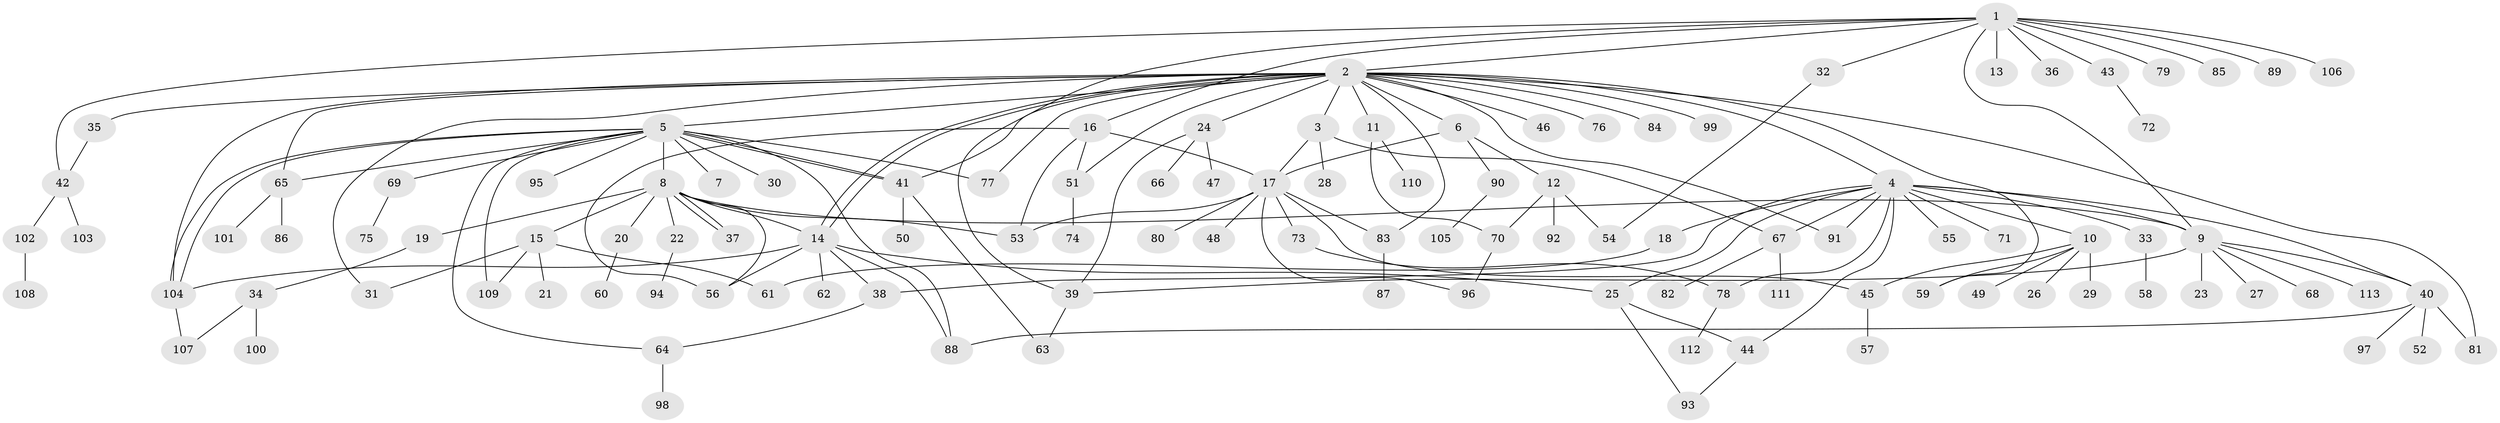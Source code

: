 // coarse degree distribution, {19: 0.011764705882352941, 24: 0.011764705882352941, 3: 0.12941176470588237, 13: 0.011764705882352941, 15: 0.011764705882352941, 4: 0.023529411764705882, 1: 0.5176470588235295, 12: 0.011764705882352941, 6: 0.023529411764705882, 10: 0.011764705882352941, 5: 0.023529411764705882, 11: 0.011764705882352941, 2: 0.18823529411764706, 7: 0.011764705882352941}
// Generated by graph-tools (version 1.1) at 2025/41/03/06/25 10:41:45]
// undirected, 113 vertices, 157 edges
graph export_dot {
graph [start="1"]
  node [color=gray90,style=filled];
  1;
  2;
  3;
  4;
  5;
  6;
  7;
  8;
  9;
  10;
  11;
  12;
  13;
  14;
  15;
  16;
  17;
  18;
  19;
  20;
  21;
  22;
  23;
  24;
  25;
  26;
  27;
  28;
  29;
  30;
  31;
  32;
  33;
  34;
  35;
  36;
  37;
  38;
  39;
  40;
  41;
  42;
  43;
  44;
  45;
  46;
  47;
  48;
  49;
  50;
  51;
  52;
  53;
  54;
  55;
  56;
  57;
  58;
  59;
  60;
  61;
  62;
  63;
  64;
  65;
  66;
  67;
  68;
  69;
  70;
  71;
  72;
  73;
  74;
  75;
  76;
  77;
  78;
  79;
  80;
  81;
  82;
  83;
  84;
  85;
  86;
  87;
  88;
  89;
  90;
  91;
  92;
  93;
  94;
  95;
  96;
  97;
  98;
  99;
  100;
  101;
  102;
  103;
  104;
  105;
  106;
  107;
  108;
  109;
  110;
  111;
  112;
  113;
  1 -- 2;
  1 -- 9;
  1 -- 13;
  1 -- 16;
  1 -- 32;
  1 -- 36;
  1 -- 39;
  1 -- 42;
  1 -- 43;
  1 -- 79;
  1 -- 85;
  1 -- 89;
  1 -- 106;
  2 -- 3;
  2 -- 4;
  2 -- 5;
  2 -- 6;
  2 -- 11;
  2 -- 14;
  2 -- 14;
  2 -- 24;
  2 -- 31;
  2 -- 35;
  2 -- 41;
  2 -- 46;
  2 -- 51;
  2 -- 59;
  2 -- 65;
  2 -- 76;
  2 -- 77;
  2 -- 81;
  2 -- 83;
  2 -- 84;
  2 -- 91;
  2 -- 99;
  2 -- 104;
  3 -- 17;
  3 -- 28;
  3 -- 67;
  4 -- 9;
  4 -- 10;
  4 -- 18;
  4 -- 25;
  4 -- 33;
  4 -- 38;
  4 -- 40;
  4 -- 44;
  4 -- 55;
  4 -- 67;
  4 -- 71;
  4 -- 78;
  4 -- 91;
  5 -- 7;
  5 -- 8;
  5 -- 30;
  5 -- 41;
  5 -- 41;
  5 -- 64;
  5 -- 65;
  5 -- 69;
  5 -- 77;
  5 -- 88;
  5 -- 95;
  5 -- 104;
  5 -- 104;
  5 -- 109;
  6 -- 12;
  6 -- 17;
  6 -- 90;
  8 -- 9;
  8 -- 14;
  8 -- 15;
  8 -- 19;
  8 -- 20;
  8 -- 22;
  8 -- 37;
  8 -- 37;
  8 -- 53;
  8 -- 56;
  9 -- 23;
  9 -- 27;
  9 -- 39;
  9 -- 40;
  9 -- 68;
  9 -- 113;
  10 -- 26;
  10 -- 29;
  10 -- 45;
  10 -- 49;
  10 -- 59;
  11 -- 70;
  11 -- 110;
  12 -- 54;
  12 -- 70;
  12 -- 92;
  14 -- 25;
  14 -- 38;
  14 -- 56;
  14 -- 62;
  14 -- 88;
  14 -- 104;
  15 -- 21;
  15 -- 31;
  15 -- 61;
  15 -- 109;
  16 -- 17;
  16 -- 51;
  16 -- 53;
  16 -- 56;
  17 -- 45;
  17 -- 48;
  17 -- 53;
  17 -- 73;
  17 -- 80;
  17 -- 83;
  17 -- 96;
  18 -- 61;
  19 -- 34;
  20 -- 60;
  22 -- 94;
  24 -- 39;
  24 -- 47;
  24 -- 66;
  25 -- 44;
  25 -- 93;
  32 -- 54;
  33 -- 58;
  34 -- 100;
  34 -- 107;
  35 -- 42;
  38 -- 64;
  39 -- 63;
  40 -- 52;
  40 -- 81;
  40 -- 88;
  40 -- 97;
  41 -- 50;
  41 -- 63;
  42 -- 102;
  42 -- 103;
  43 -- 72;
  44 -- 93;
  45 -- 57;
  51 -- 74;
  64 -- 98;
  65 -- 86;
  65 -- 101;
  67 -- 82;
  67 -- 111;
  69 -- 75;
  70 -- 96;
  73 -- 78;
  78 -- 112;
  83 -- 87;
  90 -- 105;
  102 -- 108;
  104 -- 107;
}
